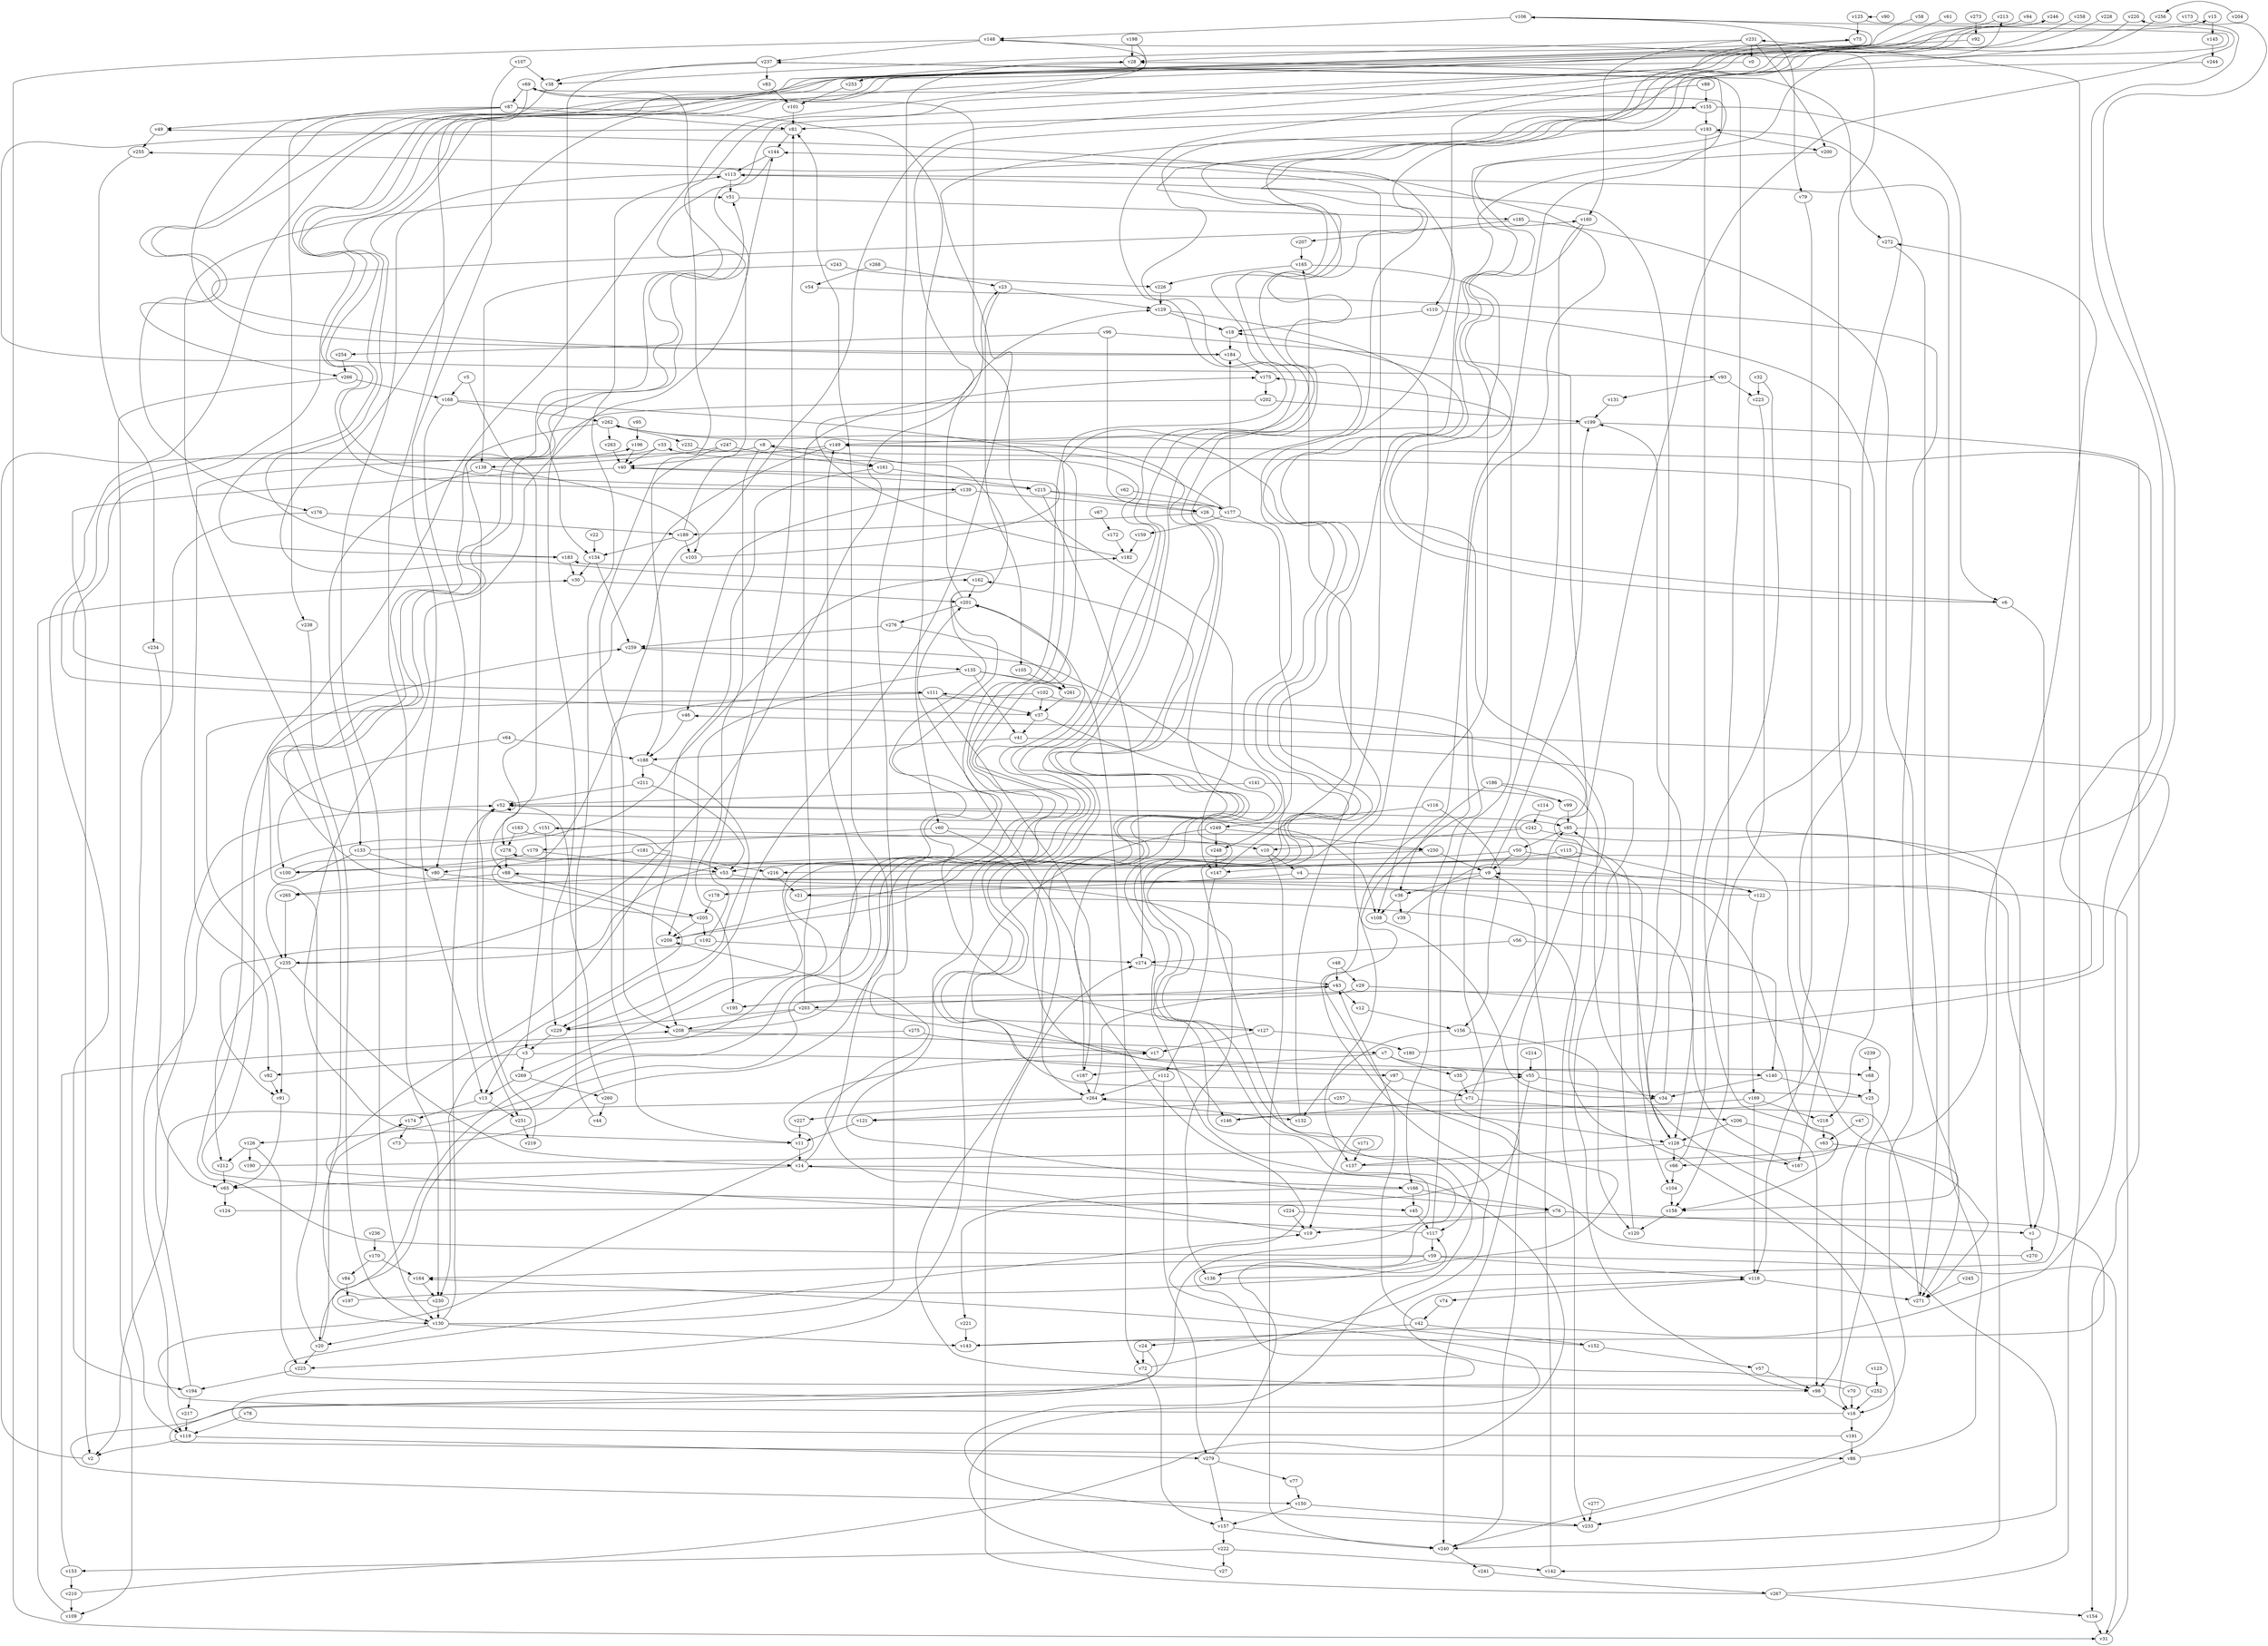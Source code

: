 // Benchmark game 408 - 280 vertices
// time_bound: 22
// targets: v245
digraph G {
    v0 [name="v0", player=1];
    v1 [name="v1", player=0];
    v2 [name="v2", player=1];
    v3 [name="v3", player=1];
    v4 [name="v4", player=1];
    v5 [name="v5", player=1];
    v6 [name="v6", player=0];
    v7 [name="v7", player=1];
    v8 [name="v8", player=1];
    v9 [name="v9", player=0];
    v10 [name="v10", player=0];
    v11 [name="v11", player=0];
    v12 [name="v12", player=0];
    v13 [name="v13", player=1];
    v14 [name="v14", player=1];
    v15 [name="v15", player=0];
    v16 [name="v16", player=1];
    v17 [name="v17", player=1];
    v18 [name="v18", player=0];
    v19 [name="v19", player=0];
    v20 [name="v20", player=0];
    v21 [name="v21", player=1];
    v22 [name="v22", player=1];
    v23 [name="v23", player=0];
    v24 [name="v24", player=1];
    v25 [name="v25", player=1];
    v26 [name="v26", player=1];
    v27 [name="v27", player=0];
    v28 [name="v28", player=1];
    v29 [name="v29", player=0];
    v30 [name="v30", player=1];
    v31 [name="v31", player=0];
    v32 [name="v32", player=1];
    v33 [name="v33", player=0];
    v34 [name="v34", player=0];
    v35 [name="v35", player=1];
    v36 [name="v36", player=0];
    v37 [name="v37", player=1];
    v38 [name="v38", player=1];
    v39 [name="v39", player=1];
    v40 [name="v40", player=1];
    v41 [name="v41", player=0];
    v42 [name="v42", player=1];
    v43 [name="v43", player=0];
    v44 [name="v44", player=0];
    v45 [name="v45", player=1];
    v46 [name="v46", player=0];
    v47 [name="v47", player=0];
    v48 [name="v48", player=1];
    v49 [name="v49", player=0];
    v50 [name="v50", player=1];
    v51 [name="v51", player=1];
    v52 [name="v52", player=1];
    v53 [name="v53", player=1];
    v54 [name="v54", player=0];
    v55 [name="v55", player=0];
    v56 [name="v56", player=1];
    v57 [name="v57", player=1];
    v58 [name="v58", player=1];
    v59 [name="v59", player=1];
    v60 [name="v60", player=1];
    v61 [name="v61", player=1];
    v62 [name="v62", player=1];
    v63 [name="v63", player=0];
    v64 [name="v64", player=0];
    v65 [name="v65", player=0];
    v66 [name="v66", player=1];
    v67 [name="v67", player=0];
    v68 [name="v68", player=1];
    v69 [name="v69", player=0];
    v70 [name="v70", player=1];
    v71 [name="v71", player=0];
    v72 [name="v72", player=0];
    v73 [name="v73", player=0];
    v74 [name="v74", player=1];
    v75 [name="v75", player=1];
    v76 [name="v76", player=1];
    v77 [name="v77", player=1];
    v78 [name="v78", player=0];
    v79 [name="v79", player=1];
    v80 [name="v80", player=1];
    v81 [name="v81", player=1];
    v82 [name="v82", player=0];
    v83 [name="v83", player=1];
    v84 [name="v84", player=0];
    v85 [name="v85", player=0];
    v86 [name="v86", player=1];
    v87 [name="v87", player=1];
    v88 [name="v88", player=1];
    v89 [name="v89", player=1];
    v90 [name="v90", player=1];
    v91 [name="v91", player=0];
    v92 [name="v92", player=0];
    v93 [name="v93", player=0];
    v94 [name="v94", player=0];
    v95 [name="v95", player=1];
    v96 [name="v96", player=1];
    v97 [name="v97", player=1];
    v98 [name="v98", player=0];
    v99 [name="v99", player=1];
    v100 [name="v100", player=0];
    v101 [name="v101", player=0];
    v102 [name="v102", player=0];
    v103 [name="v103", player=1];
    v104 [name="v104", player=0];
    v105 [name="v105", player=1];
    v106 [name="v106", player=1];
    v107 [name="v107", player=1];
    v108 [name="v108", player=0];
    v109 [name="v109", player=1];
    v110 [name="v110", player=0];
    v111 [name="v111", player=1];
    v112 [name="v112", player=1];
    v113 [name="v113", player=0];
    v114 [name="v114", player=0];
    v115 [name="v115", player=0];
    v116 [name="v116", player=0];
    v117 [name="v117", player=0];
    v118 [name="v118", player=0];
    v119 [name="v119", player=1];
    v120 [name="v120", player=0];
    v121 [name="v121", player=0];
    v122 [name="v122", player=1];
    v123 [name="v123", player=1];
    v124 [name="v124", player=1];
    v125 [name="v125", player=1];
    v126 [name="v126", player=1];
    v127 [name="v127", player=1];
    v128 [name="v128", player=1];
    v129 [name="v129", player=0];
    v130 [name="v130", player=1];
    v131 [name="v131", player=0];
    v132 [name="v132", player=1];
    v133 [name="v133", player=1];
    v134 [name="v134", player=1];
    v135 [name="v135", player=1];
    v136 [name="v136", player=1];
    v137 [name="v137", player=1];
    v138 [name="v138", player=1];
    v139 [name="v139", player=0];
    v140 [name="v140", player=0];
    v141 [name="v141", player=0];
    v142 [name="v142", player=0];
    v143 [name="v143", player=0];
    v144 [name="v144", player=1];
    v145 [name="v145", player=1];
    v146 [name="v146", player=0];
    v147 [name="v147", player=1];
    v148 [name="v148", player=1];
    v149 [name="v149", player=1];
    v150 [name="v150", player=1];
    v151 [name="v151", player=1];
    v152 [name="v152", player=1];
    v153 [name="v153", player=0];
    v154 [name="v154", player=0];
    v155 [name="v155", player=1];
    v156 [name="v156", player=1];
    v157 [name="v157", player=1];
    v158 [name="v158", player=0];
    v159 [name="v159", player=1];
    v160 [name="v160", player=1];
    v161 [name="v161", player=1];
    v162 [name="v162", player=0];
    v163 [name="v163", player=1];
    v164 [name="v164", player=0];
    v165 [name="v165", player=1];
    v166 [name="v166", player=1];
    v167 [name="v167", player=1];
    v168 [name="v168", player=1];
    v169 [name="v169", player=0];
    v170 [name="v170", player=0];
    v171 [name="v171", player=0];
    v172 [name="v172", player=1];
    v173 [name="v173", player=0];
    v174 [name="v174", player=1];
    v175 [name="v175", player=1];
    v176 [name="v176", player=0];
    v177 [name="v177", player=1];
    v178 [name="v178", player=1];
    v179 [name="v179", player=0];
    v180 [name="v180", player=0];
    v181 [name="v181", player=1];
    v182 [name="v182", player=1];
    v183 [name="v183", player=1];
    v184 [name="v184", player=0];
    v185 [name="v185", player=1];
    v186 [name="v186", player=0];
    v187 [name="v187", player=1];
    v188 [name="v188", player=1];
    v189 [name="v189", player=1];
    v190 [name="v190", player=0];
    v191 [name="v191", player=0];
    v192 [name="v192", player=1];
    v193 [name="v193", player=0];
    v194 [name="v194", player=0];
    v195 [name="v195", player=0];
    v196 [name="v196", player=1];
    v197 [name="v197", player=0];
    v198 [name="v198", player=1];
    v199 [name="v199", player=0];
    v200 [name="v200", player=0];
    v201 [name="v201", player=1];
    v202 [name="v202", player=1];
    v203 [name="v203", player=0];
    v204 [name="v204", player=0];
    v205 [name="v205", player=1];
    v206 [name="v206", player=1];
    v207 [name="v207", player=1];
    v208 [name="v208", player=0];
    v209 [name="v209", player=1];
    v210 [name="v210", player=0];
    v211 [name="v211", player=1];
    v212 [name="v212", player=1];
    v213 [name="v213", player=1];
    v214 [name="v214", player=1];
    v215 [name="v215", player=1];
    v216 [name="v216", player=0];
    v217 [name="v217", player=0];
    v218 [name="v218", player=1];
    v219 [name="v219", player=0];
    v220 [name="v220", player=1];
    v221 [name="v221", player=1];
    v222 [name="v222", player=0];
    v223 [name="v223", player=0];
    v224 [name="v224", player=0];
    v225 [name="v225", player=1];
    v226 [name="v226", player=1];
    v227 [name="v227", player=1];
    v228 [name="v228", player=1];
    v229 [name="v229", player=1];
    v230 [name="v230", player=0];
    v231 [name="v231", player=1];
    v232 [name="v232", player=1];
    v233 [name="v233", player=1];
    v234 [name="v234", player=1];
    v235 [name="v235", player=0];
    v236 [name="v236", player=0];
    v237 [name="v237", player=0];
    v238 [name="v238", player=0];
    v239 [name="v239", player=0];
    v240 [name="v240", player=0];
    v241 [name="v241", player=1];
    v242 [name="v242", player=1];
    v243 [name="v243", player=0];
    v244 [name="v244", player=1];
    v245 [name="v245", player=0, target=1];
    v246 [name="v246", player=0];
    v247 [name="v247", player=1];
    v248 [name="v248", player=0];
    v249 [name="v249", player=1];
    v250 [name="v250", player=0];
    v251 [name="v251", player=1];
    v252 [name="v252", player=0];
    v253 [name="v253", player=0];
    v254 [name="v254", player=1];
    v255 [name="v255", player=1];
    v256 [name="v256", player=0];
    v257 [name="v257", player=1];
    v258 [name="v258", player=0];
    v259 [name="v259", player=1];
    v260 [name="v260", player=1];
    v261 [name="v261", player=0];
    v262 [name="v262", player=1];
    v263 [name="v263", player=1];
    v264 [name="v264", player=1];
    v265 [name="v265", player=1];
    v266 [name="v266", player=0];
    v267 [name="v267", player=1];
    v268 [name="v268", player=1];
    v269 [name="v269", player=0];
    v270 [name="v270", player=0];
    v271 [name="v271", player=1];
    v272 [name="v272", player=1];
    v273 [name="v273", player=0];
    v274 [name="v274", player=0];
    v275 [name="v275", player=0];
    v276 [name="v276", player=0];
    v277 [name="v277", player=0];
    v278 [name="v278", player=0];
    v279 [name="v279", player=0];

    v0 -> v194 [constraint="t < 14"];
    v1 -> v270;
    v2 -> v196 [constraint="t < 15"];
    v3 -> v269;
    v4 -> v122;
    v5 -> v88;
    v6 -> v106 [constraint="t < 14"];
    v7 -> v187;
    v8 -> v161;
    v9 -> v178;
    v10 -> v240;
    v11 -> v14;
    v12 -> v156;
    v13 -> v251;
    v14 -> v65;
    v15 -> v145;
    v16 -> v17 [constraint="t < 10"];
    v17 -> v201 [constraint="t mod 3 == 0"];
    v18 -> v184;
    v19 -> v209 [constraint="t < 8"];
    v20 -> v259;
    v21 -> v240 [constraint="t < 10"];
    v22 -> v134;
    v23 -> v129;
    v24 -> v150 [constraint="t >= 2"];
    v25 -> v162 [constraint="t < 11"];
    v26 -> v233;
    v27 -> v164 [constraint="t < 14"];
    v28 -> v253;
    v29 -> v195;
    v30 -> v201;
    v31 -> v9;
    v32 -> v158 [constraint="t < 6"];
    v33 -> v37 [constraint="t mod 5 == 2"];
    v34 -> v199;
    v35 -> v71;
    v36 -> v39;
    v37 -> v98 [constraint="t mod 5 == 4"];
    v38 -> v266 [constraint="t < 9"];
    v39 -> v111 [constraint="t mod 5 == 4"];
    v40 -> v2;
    v41 -> v188;
    v42 -> v24;
    v43 -> v203;
    v44 -> v113;
    v45 -> v117;
    v46 -> v188;
    v47 -> v63;
    v48 -> v29;
    v49 -> v255;
    v50 -> v104;
    v51 -> v185;
    v52 -> v108;
    v53 -> v136;
    v54 -> v271 [constraint="t < 5"];
    v55 -> v34;
    v56 -> v140;
    v57 -> v98;
    v58 -> v111 [constraint="t < 11"];
    v59 -> v148 [constraint="t < 9"];
    v60 -> v10;
    v61 -> v183 [constraint="t mod 2 == 0"];
    v62 -> v177;
    v63 -> v271 [constraint="t < 11"];
    v64 -> v100;
    v65 -> v124;
    v66 -> v104;
    v67 -> v172;
    v68 -> v25;
    v69 -> v208;
    v70 -> v19 [constraint="t mod 2 == 1"];
    v71 -> v206;
    v72 -> v18 [constraint="t mod 5 == 4"];
    v73 -> v201 [constraint="t >= 2"];
    v74 -> v42;
    v75 -> v38 [constraint="t mod 3 == 2"];
    v76 -> v1;
    v77 -> v150;
    v78 -> v119;
    v79 -> v118;
    v80 -> v13 [constraint="t < 9"];
    v81 -> v93 [constraint="t < 5"];
    v82 -> v91;
    v83 -> v101;
    v84 -> v197;
    v85 -> v50;
    v86 -> v113;
    v87 -> v184 [constraint="t mod 2 == 1"];
    v88 -> v66 [constraint="t mod 2 == 0"];
    v89 -> v110;
    v90 -> v125 [constraint="t >= 3"];
    v91 -> v65;
    v92 -> v176 [constraint="t < 13"];
    v93 -> v223;
    v94 -> v45 [constraint="t < 14"];
    v95 -> v196;
    v96 -> v240;
    v97 -> v71;
    v98 -> v16;
    v99 -> v85;
    v100 -> v53 [constraint="t >= 4"];
    v101 -> v81;
    v102 -> v37;
    v103 -> v40 [constraint="t mod 3 == 2"];
    v104 -> v158;
    v105 -> v261;
    v106 -> v79;
    v107 -> v38;
    v108 -> v34 [constraint="t >= 4"];
    v109 -> v30;
    v110 -> v218;
    v111 -> v11;
    v112 -> v264;
    v113 -> v51;
    v114 -> v242;
    v115 -> v147;
    v116 -> v249;
    v117 -> v151 [constraint="t < 11"];
    v118 -> v74;
    v119 -> v2;
    v120 -> v85;
    v121 -> v11;
    v122 -> v75 [constraint="t mod 2 == 0"];
    v123 -> v252;
    v124 -> v55 [constraint="t mod 5 == 2"];
    v125 -> v216 [constraint="t mod 5 == 0"];
    v126 -> v212;
    v127 -> v33 [constraint="t mod 4 == 1"];
    v128 -> v66;
    v129 -> v18;
    v130 -> v143;
    v131 -> v199;
    v132 -> v144;
    v133 -> v182 [constraint="t mod 4 == 0"];
    v134 -> v259;
    v135 -> v41;
    v136 -> v278 [constraint="t < 13"];
    v137 -> v272 [constraint="t >= 3"];
    v138 -> v103;
    v139 -> v106 [constraint="t mod 4 == 2"];
    v140 -> v34;
    v141 -> v52;
    v142 -> v9;
    v143 -> v46 [constraint="t >= 1"];
    v144 -> v11 [constraint="t mod 4 == 0"];
    v145 -> v244;
    v146 -> v193 [constraint="t < 15"];
    v147 -> v165;
    v148 -> v31;
    v149 -> v278 [constraint="t < 11"];
    v150 -> v157;
    v151 -> v119;
    v152 -> v259 [constraint="t < 14"];
    v153 -> v210;
    v154 -> v31;
    v155 -> v6;
    v156 -> v120;
    v157 -> v222;
    v158 -> v120;
    v159 -> v182;
    v160 -> v6 [constraint="t mod 4 == 3"];
    v161 -> v215;
    v162 -> v201;
    v163 -> v128 [constraint="t < 8"];
    v164 -> v230;
    v165 -> v226;
    v166 -> v76;
    v167 -> v88 [constraint="t >= 3"];
    v168 -> v126 [constraint="t < 8"];
    v169 -> v121;
    v170 -> v164;
    v171 -> v137;
    v172 -> v182;
    v173 -> v100 [constraint="t >= 1"];
    v174 -> v73;
    v175 -> v202;
    v176 -> v119;
    v177 -> v184;
    v178 -> v205;
    v179 -> v100;
    v180 -> v220 [constraint="t mod 2 == 1"];
    v181 -> v216;
    v182 -> v155 [constraint="t < 5"];
    v183 -> v15 [constraint="t >= 3"];
    v184 -> v160 [constraint="t >= 4"];
    v185 -> v207;
    v186 -> v240 [constraint="t mod 5 == 4"];
    v187 -> v264;
    v188 -> v229 [constraint="t mod 2 == 1"];
    v189 -> v144;
    v190 -> v237 [constraint="t >= 4"];
    v191 -> v49 [constraint="t < 6"];
    v192 -> v91;
    v193 -> v229 [constraint="t >= 1"];
    v194 -> v217;
    v195 -> v149 [constraint="t mod 2 == 1"];
    v196 -> v40;
    v197 -> v255 [constraint="t < 12"];
    v198 -> v139 [constraint="t >= 4"];
    v199 -> v154;
    v200 -> v86 [constraint="t mod 3 == 2"];
    v201 -> v129;
    v202 -> v229;
    v203 -> v208;
    v204 -> v256 [constraint="t < 14"];
    v205 -> v246 [constraint="t >= 2"];
    v206 -> v98;
    v207 -> v165;
    v208 -> v149;
    v209 -> v213 [constraint="t mod 2 == 0"];
    v210 -> v14 [constraint="t < 13"];
    v211 -> v52;
    v212 -> v65;
    v213 -> v162 [constraint="t >= 5"];
    v214 -> v55;
    v215 -> v177;
    v216 -> v21;
    v217 -> v119;
    v218 -> v63;
    v219 -> v52;
    v220 -> v68 [constraint="t < 5"];
    v221 -> v143;
    v222 -> v153;
    v223 -> v158;
    v224 -> v143 [constraint="t < 5"];
    v225 -> v194;
    v226 -> v129;
    v227 -> v11;
    v228 -> v76 [constraint="t >= 4"];
    v229 -> v8 [constraint="t >= 5"];
    v230 -> v174 [constraint="t mod 3 == 0"];
    v231 -> v28;
    v232 -> v158 [constraint="t < 6"];
    v233 -> v262 [constraint="t mod 2 == 1"];
    v234 -> v65;
    v235 -> v23 [constraint="t < 5"];
    v236 -> v170;
    v237 -> v134;
    v238 -> v130;
    v239 -> v68;
    v240 -> v241;
    v241 -> v267;
    v242 -> v51 [constraint="t mod 5 == 3"];
    v243 -> v226;
    v244 -> v20 [constraint="t mod 4 == 2"];
    v245 -> v271;
    v246 -> v130 [constraint="t >= 3"];
    v247 -> v188;
    v248 -> v147;
    v249 -> v250;
    v250 -> v235 [constraint="t >= 3"];
    v251 -> v219;
    v252 -> v118 [constraint="t mod 5 == 4"];
    v253 -> v101;
    v254 -> v266;
    v255 -> v234;
    v256 -> v140 [constraint="t < 5"];
    v257 -> v121;
    v258 -> v209 [constraint="t >= 5"];
    v259 -> v135;
    v260 -> v44;
    v261 -> v37;
    v262 -> v97 [constraint="t < 13"];
    v263 -> v40;
    v264 -> v227;
    v265 -> v235;
    v266 -> v168;
    v267 -> v154;
    v268 -> v54;
    v269 -> v183 [constraint="t mod 5 == 1"];
    v270 -> v69 [constraint="t >= 2"];
    v271 -> v264;
    v272 -> v271;
    v273 -> v92;
    v274 -> v43;
    v275 -> v17;
    v276 -> v261;
    v277 -> v233;
    v278 -> v88;
    v279 -> v117 [constraint="t < 15"];
    v69 -> v87;
    v187 -> v201;
    v247 -> v161;
    v133 -> v80;
    v23 -> v105;
    v134 -> v30;
    v152 -> v57;
    v193 -> v200;
    v189 -> v134;
    v85 -> v142;
    v130 -> v52;
    v262 -> v263;
    v179 -> v53;
    v111 -> v187;
    v52 -> v52;
    v235 -> v14;
    v56 -> v274;
    v141 -> v99;
    v126 -> v190;
    v262 -> v232;
    v20 -> v225;
    v148 -> v237;
    v5 -> v168;
    v168 -> v262;
    v87 -> v238;
    v72 -> v157;
    v8 -> v82;
    v40 -> v215;
    v260 -> v52;
    v206 -> v128;
    v205 -> v209;
    v249 -> v225;
    v69 -> v230;
    v25 -> v98;
    v215 -> v26;
    v88 -> v265;
    v102 -> v91;
    v235 -> v212;
    v110 -> v18;
    v205 -> v192;
    v192 -> v274;
    v96 -> v177;
    v249 -> v248;
    v119 -> v279;
    v267 -> v274;
    v129 -> v137;
    v9 -> v199;
    v87 -> v60;
    v8 -> v195;
    v176 -> v189;
    v81 -> v144;
    v215 -> v274;
    v113 -> v130;
    v168 -> v80;
    v29 -> v16;
    v3 -> v146;
    v191 -> v86;
    v118 -> v271;
    v231 -> v160;
    v257 -> v128;
    v151 -> v3;
    v183 -> v30;
    v135 -> v209;
    v201 -> v276;
    v269 -> v260;
    v231 -> v200;
    v26 -> v189;
    v14 -> v81;
    v169 -> v118;
    v193 -> v128;
    v237 -> v38;
    v64 -> v188;
    v42 -> v43;
    v224 -> v19;
    v10 -> v4;
    v48 -> v43;
    v59 -> v164;
    v166 -> v45;
    v107 -> v13;
    v148 -> v167;
    v20 -> v51;
    v188 -> v211;
    v53 -> v265;
    v41 -> v98;
    v60 -> v264;
    v211 -> v53;
    v16 -> v191;
    v149 -> v40;
    v130 -> v28;
    v7 -> v35;
    v177 -> v149;
    v194 -> v52;
    v147 -> v112;
    v69 -> v147;
    v87 -> v81;
    v50 -> v53;
    v117 -> v59;
    v36 -> v108;
    v140 -> v25;
    v275 -> v230;
    v138 -> v133;
    v267 -> v231;
    v127 -> v17;
    v86 -> v233;
    v237 -> v272;
    v181 -> v80;
    v66 -> v28;
    v112 -> v279;
    v269 -> v13;
    v55 -> v240;
    v165 -> v108;
    v155 -> v81;
    v71 -> v85;
    v203 -> v175;
    v264 -> v2;
    v33 -> v40;
    v106 -> v148;
    v279 -> v157;
    v128 -> v167;
    v242 -> v1;
    v6 -> v1;
    v157 -> v240;
    v169 -> v218;
    v264 -> v132;
    v130 -> v20;
    v252 -> v16;
    v76 -> v19;
    v186 -> v36;
    v229 -> v3;
    v222 -> v142;
    v60 -> v179;
    v279 -> v77;
    v276 -> v259;
    v237 -> v83;
    v199 -> v149;
    v243 -> v138;
    v208 -> v7;
    v161 -> v208;
    v87 -> v49;
    v115 -> v122;
    v184 -> v175;
    v186 -> v99;
    v127 -> v180;
    v88 -> v205;
    v116 -> v156;
    v160 -> v117;
    v70 -> v16;
    v151 -> v250;
    v126 -> v225;
    v264 -> v43;
    v230 -> v130;
    v125 -> v75;
    v231 -> v0;
    v59 -> v118;
    v50 -> v9;
    v32 -> v223;
    v247 -> v138;
    v24 -> v72;
    v170 -> v84;
    v155 -> v193;
    v122 -> v169;
    v222 -> v27;
    v89 -> v155;
    v59 -> v136;
    v202 -> v199;
    v198 -> v28;
    v242 -> v10;
    v139 -> v26;
    v210 -> v109;
    v268 -> v23;
    v203 -> v127;
    v163 -> v278;
    v166 -> v221;
    v139 -> v46;
    v4 -> v21;
    v102 -> v166;
    v13 -> v174;
    v128 -> v113;
    v192 -> v81;
    v250 -> v9;
    v59 -> v31;
    v262 -> v251;
    v153 -> v208;
    v117 -> v175;
    v37 -> v41;
    v14 -> v166;
    v111 -> v37;
    v150 -> v233;
    v96 -> v254;
    v7 -> v55;
    v156 -> v132;
    v128 -> v137;
    v135 -> v261;
    v177 -> v159;
    v185 -> v16;
    v189 -> v103;
    v9 -> v36;
    v3 -> v82;
    v133 -> v235;
    v135 -> v72;
    v266 -> v109;
    v203 -> v229;
    v42 -> v152;
    v71 -> v146;
    v97 -> v19;
    v144 -> v113;
    v177 -> v248;
    v52 -> v85;
    v43 -> v12;
    v93 -> v131;
}
